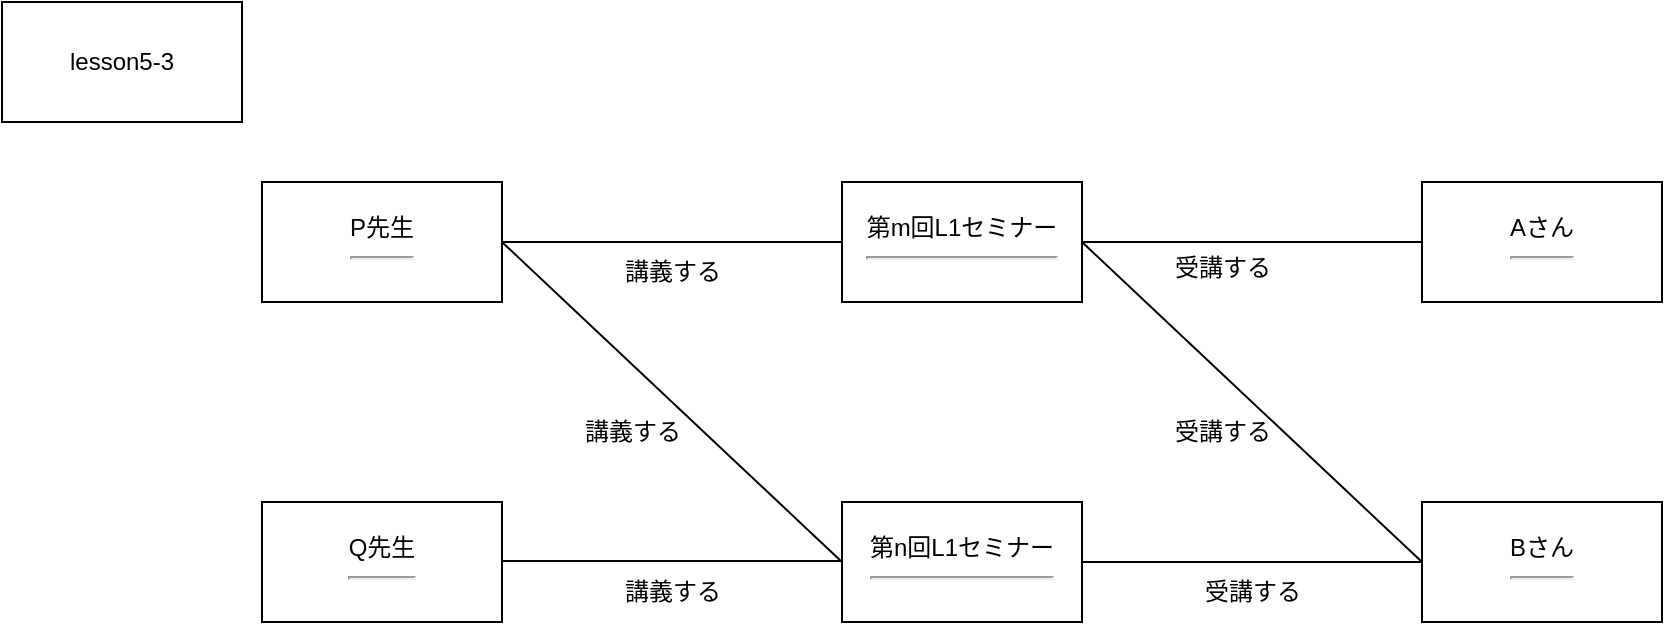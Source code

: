 <mxfile version="22.0.2" type="device">
  <diagram name="ページ1" id="NKPZZOQx5-XQ6p6UbQd2">
    <mxGraphModel dx="2469" dy="1589" grid="1" gridSize="10" guides="1" tooltips="1" connect="1" arrows="1" fold="1" page="1" pageScale="1" pageWidth="827" pageHeight="1169" math="0" shadow="0">
      <root>
        <mxCell id="0" />
        <mxCell id="1" parent="0" />
        <mxCell id="0mSqBatTHCEcBpTO_uF6-95" value="lesson5-3" style="rounded=0;whiteSpace=wrap;html=1;" parent="1" vertex="1">
          <mxGeometry x="10" y="830" width="120" height="60" as="geometry" />
        </mxCell>
        <mxCell id="0mSqBatTHCEcBpTO_uF6-96" value="P先生&lt;br&gt;&lt;hr&gt;" style="rounded=0;whiteSpace=wrap;html=1;" parent="1" vertex="1">
          <mxGeometry x="140" y="920" width="120" height="60" as="geometry" />
        </mxCell>
        <mxCell id="0mSqBatTHCEcBpTO_uF6-97" value="Q先生&lt;br&gt;&lt;hr&gt;" style="rounded=0;whiteSpace=wrap;html=1;" parent="1" vertex="1">
          <mxGeometry x="140" y="1080" width="120" height="60" as="geometry" />
        </mxCell>
        <mxCell id="0mSqBatTHCEcBpTO_uF6-98" value="第m回L1セミナー&lt;br&gt;&lt;hr&gt;" style="rounded=0;whiteSpace=wrap;html=1;" parent="1" vertex="1">
          <mxGeometry x="430" y="920" width="120" height="60" as="geometry" />
        </mxCell>
        <mxCell id="0mSqBatTHCEcBpTO_uF6-99" value="第n回L1セミナー&lt;br&gt;&lt;hr&gt;" style="rounded=0;whiteSpace=wrap;html=1;" parent="1" vertex="1">
          <mxGeometry x="430" y="1080" width="120" height="60" as="geometry" />
        </mxCell>
        <mxCell id="0mSqBatTHCEcBpTO_uF6-100" value="Aさん&lt;br&gt;&lt;hr&gt;" style="rounded=0;whiteSpace=wrap;html=1;" parent="1" vertex="1">
          <mxGeometry x="720" y="920" width="120" height="60" as="geometry" />
        </mxCell>
        <mxCell id="0mSqBatTHCEcBpTO_uF6-101" value="Bさん&lt;br&gt;&lt;hr&gt;" style="rounded=0;whiteSpace=wrap;html=1;" parent="1" vertex="1">
          <mxGeometry x="720" y="1080" width="120" height="60" as="geometry" />
        </mxCell>
        <mxCell id="0mSqBatTHCEcBpTO_uF6-102" value="" style="endArrow=none;html=1;rounded=0;exitX=1;exitY=0.5;exitDx=0;exitDy=0;entryX=0;entryY=0.5;entryDx=0;entryDy=0;" parent="1" source="0mSqBatTHCEcBpTO_uF6-96" target="0mSqBatTHCEcBpTO_uF6-98" edge="1">
          <mxGeometry width="50" height="50" relative="1" as="geometry">
            <mxPoint x="460" y="950" as="sourcePoint" />
            <mxPoint x="510" y="900" as="targetPoint" />
          </mxGeometry>
        </mxCell>
        <mxCell id="0mSqBatTHCEcBpTO_uF6-103" value="" style="endArrow=none;html=1;rounded=0;exitX=1;exitY=0.5;exitDx=0;exitDy=0;entryX=0;entryY=0.5;entryDx=0;entryDy=0;" parent="1" edge="1">
          <mxGeometry width="50" height="50" relative="1" as="geometry">
            <mxPoint x="260" y="1109.44" as="sourcePoint" />
            <mxPoint x="430" y="1109.44" as="targetPoint" />
          </mxGeometry>
        </mxCell>
        <mxCell id="0mSqBatTHCEcBpTO_uF6-105" value="講義する" style="text;html=1;align=center;verticalAlign=middle;resizable=0;points=[];autosize=1;strokeColor=none;fillColor=none;" parent="1" vertex="1">
          <mxGeometry x="310" y="950" width="70" height="30" as="geometry" />
        </mxCell>
        <mxCell id="0mSqBatTHCEcBpTO_uF6-106" value="講義する" style="text;html=1;align=center;verticalAlign=middle;resizable=0;points=[];autosize=1;strokeColor=none;fillColor=none;" parent="1" vertex="1">
          <mxGeometry x="310" y="1110" width="70" height="30" as="geometry" />
        </mxCell>
        <mxCell id="0mSqBatTHCEcBpTO_uF6-107" value="" style="endArrow=none;html=1;rounded=0;exitX=1;exitY=0.5;exitDx=0;exitDy=0;entryX=0;entryY=0.5;entryDx=0;entryDy=0;" parent="1" source="0mSqBatTHCEcBpTO_uF6-96" target="0mSqBatTHCEcBpTO_uF6-99" edge="1">
          <mxGeometry width="50" height="50" relative="1" as="geometry">
            <mxPoint x="460" y="950" as="sourcePoint" />
            <mxPoint x="510" y="900" as="targetPoint" />
          </mxGeometry>
        </mxCell>
        <mxCell id="0mSqBatTHCEcBpTO_uF6-108" value="講義する" style="text;html=1;align=center;verticalAlign=middle;resizable=0;points=[];autosize=1;strokeColor=none;fillColor=none;" parent="1" vertex="1">
          <mxGeometry x="290" y="1030" width="70" height="30" as="geometry" />
        </mxCell>
        <mxCell id="0mSqBatTHCEcBpTO_uF6-109" value="" style="endArrow=none;html=1;rounded=0;entryX=0;entryY=0.5;entryDx=0;entryDy=0;exitX=1;exitY=0.5;exitDx=0;exitDy=0;" parent="1" source="0mSqBatTHCEcBpTO_uF6-98" target="0mSqBatTHCEcBpTO_uF6-100" edge="1">
          <mxGeometry width="50" height="50" relative="1" as="geometry">
            <mxPoint x="460" y="930" as="sourcePoint" />
            <mxPoint x="510" y="880" as="targetPoint" />
          </mxGeometry>
        </mxCell>
        <mxCell id="0mSqBatTHCEcBpTO_uF6-110" value="" style="endArrow=none;html=1;rounded=0;entryX=0;entryY=0.5;entryDx=0;entryDy=0;exitX=1;exitY=0.5;exitDx=0;exitDy=0;" parent="1" edge="1">
          <mxGeometry width="50" height="50" relative="1" as="geometry">
            <mxPoint x="550" y="1110" as="sourcePoint" />
            <mxPoint x="720" y="1110" as="targetPoint" />
          </mxGeometry>
        </mxCell>
        <mxCell id="0mSqBatTHCEcBpTO_uF6-111" value="" style="endArrow=none;html=1;rounded=0;exitX=0;exitY=0.5;exitDx=0;exitDy=0;entryX=1;entryY=0.5;entryDx=0;entryDy=0;" parent="1" source="0mSqBatTHCEcBpTO_uF6-101" target="0mSqBatTHCEcBpTO_uF6-98" edge="1">
          <mxGeometry width="50" height="50" relative="1" as="geometry">
            <mxPoint x="560" y="1120" as="sourcePoint" />
            <mxPoint x="560" y="1020" as="targetPoint" />
          </mxGeometry>
        </mxCell>
        <mxCell id="0mSqBatTHCEcBpTO_uF6-112" value="受講する" style="text;html=1;align=center;verticalAlign=middle;resizable=0;points=[];autosize=1;strokeColor=none;fillColor=none;" parent="1" vertex="1">
          <mxGeometry x="585" y="948" width="70" height="30" as="geometry" />
        </mxCell>
        <mxCell id="0mSqBatTHCEcBpTO_uF6-113" value="受講する" style="text;html=1;align=center;verticalAlign=middle;resizable=0;points=[];autosize=1;strokeColor=none;fillColor=none;" parent="1" vertex="1">
          <mxGeometry x="585" y="1030" width="70" height="30" as="geometry" />
        </mxCell>
        <mxCell id="0mSqBatTHCEcBpTO_uF6-114" value="受講する" style="text;html=1;align=center;verticalAlign=middle;resizable=0;points=[];autosize=1;strokeColor=none;fillColor=none;" parent="1" vertex="1">
          <mxGeometry x="600" y="1110" width="70" height="30" as="geometry" />
        </mxCell>
      </root>
    </mxGraphModel>
  </diagram>
</mxfile>
